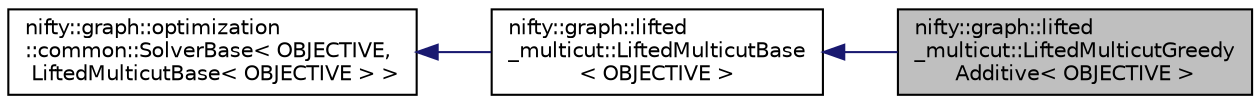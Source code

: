 digraph "nifty::graph::lifted_multicut::LiftedMulticutGreedyAdditive&lt; OBJECTIVE &gt;"
{
  edge [fontname="Helvetica",fontsize="10",labelfontname="Helvetica",labelfontsize="10"];
  node [fontname="Helvetica",fontsize="10",shape=record];
  rankdir="LR";
  Node1 [label="nifty::graph::lifted\l_multicut::LiftedMulticutGreedy\lAdditive\< OBJECTIVE \>",height=0.2,width=0.4,color="black", fillcolor="grey75", style="filled", fontcolor="black"];
  Node2 -> Node1 [dir="back",color="midnightblue",fontsize="10",style="solid"];
  Node2 [label="nifty::graph::lifted\l_multicut::LiftedMulticutBase\l\< OBJECTIVE \>",height=0.2,width=0.4,color="black", fillcolor="white", style="filled",URL="$classnifty_1_1graph_1_1lifted__multicut_1_1LiftedMulticutBase.html"];
  Node3 -> Node2 [dir="back",color="midnightblue",fontsize="10",style="solid"];
  Node3 [label="nifty::graph::optimization\l::common::SolverBase\< OBJECTIVE,\l LiftedMulticutBase\< OBJECTIVE \> \>",height=0.2,width=0.4,color="black", fillcolor="white", style="filled",URL="$classnifty_1_1graph_1_1optimization_1_1common_1_1SolverBase.html"];
}
